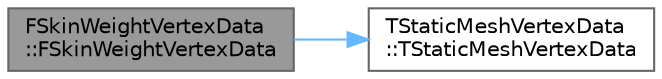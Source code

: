 digraph "FSkinWeightVertexData::FSkinWeightVertexData"
{
 // INTERACTIVE_SVG=YES
 // LATEX_PDF_SIZE
  bgcolor="transparent";
  edge [fontname=Helvetica,fontsize=10,labelfontname=Helvetica,labelfontsize=10];
  node [fontname=Helvetica,fontsize=10,shape=box,height=0.2,width=0.4];
  rankdir="LR";
  Node1 [id="Node000001",label="FSkinWeightVertexData\l::FSkinWeightVertexData",height=0.2,width=0.4,color="gray40", fillcolor="grey60", style="filled", fontcolor="black",tooltip=" "];
  Node1 -> Node2 [id="edge1_Node000001_Node000002",color="steelblue1",style="solid",tooltip=" "];
  Node2 [id="Node000002",label="TStaticMeshVertexData\l::TStaticMeshVertexData",height=0.2,width=0.4,color="grey40", fillcolor="white", style="filled",URL="$df/d0c/classTStaticMeshVertexData.html#a129d16594e8ee24e7c87b78928f5ff69",tooltip="Constructor."];
}

